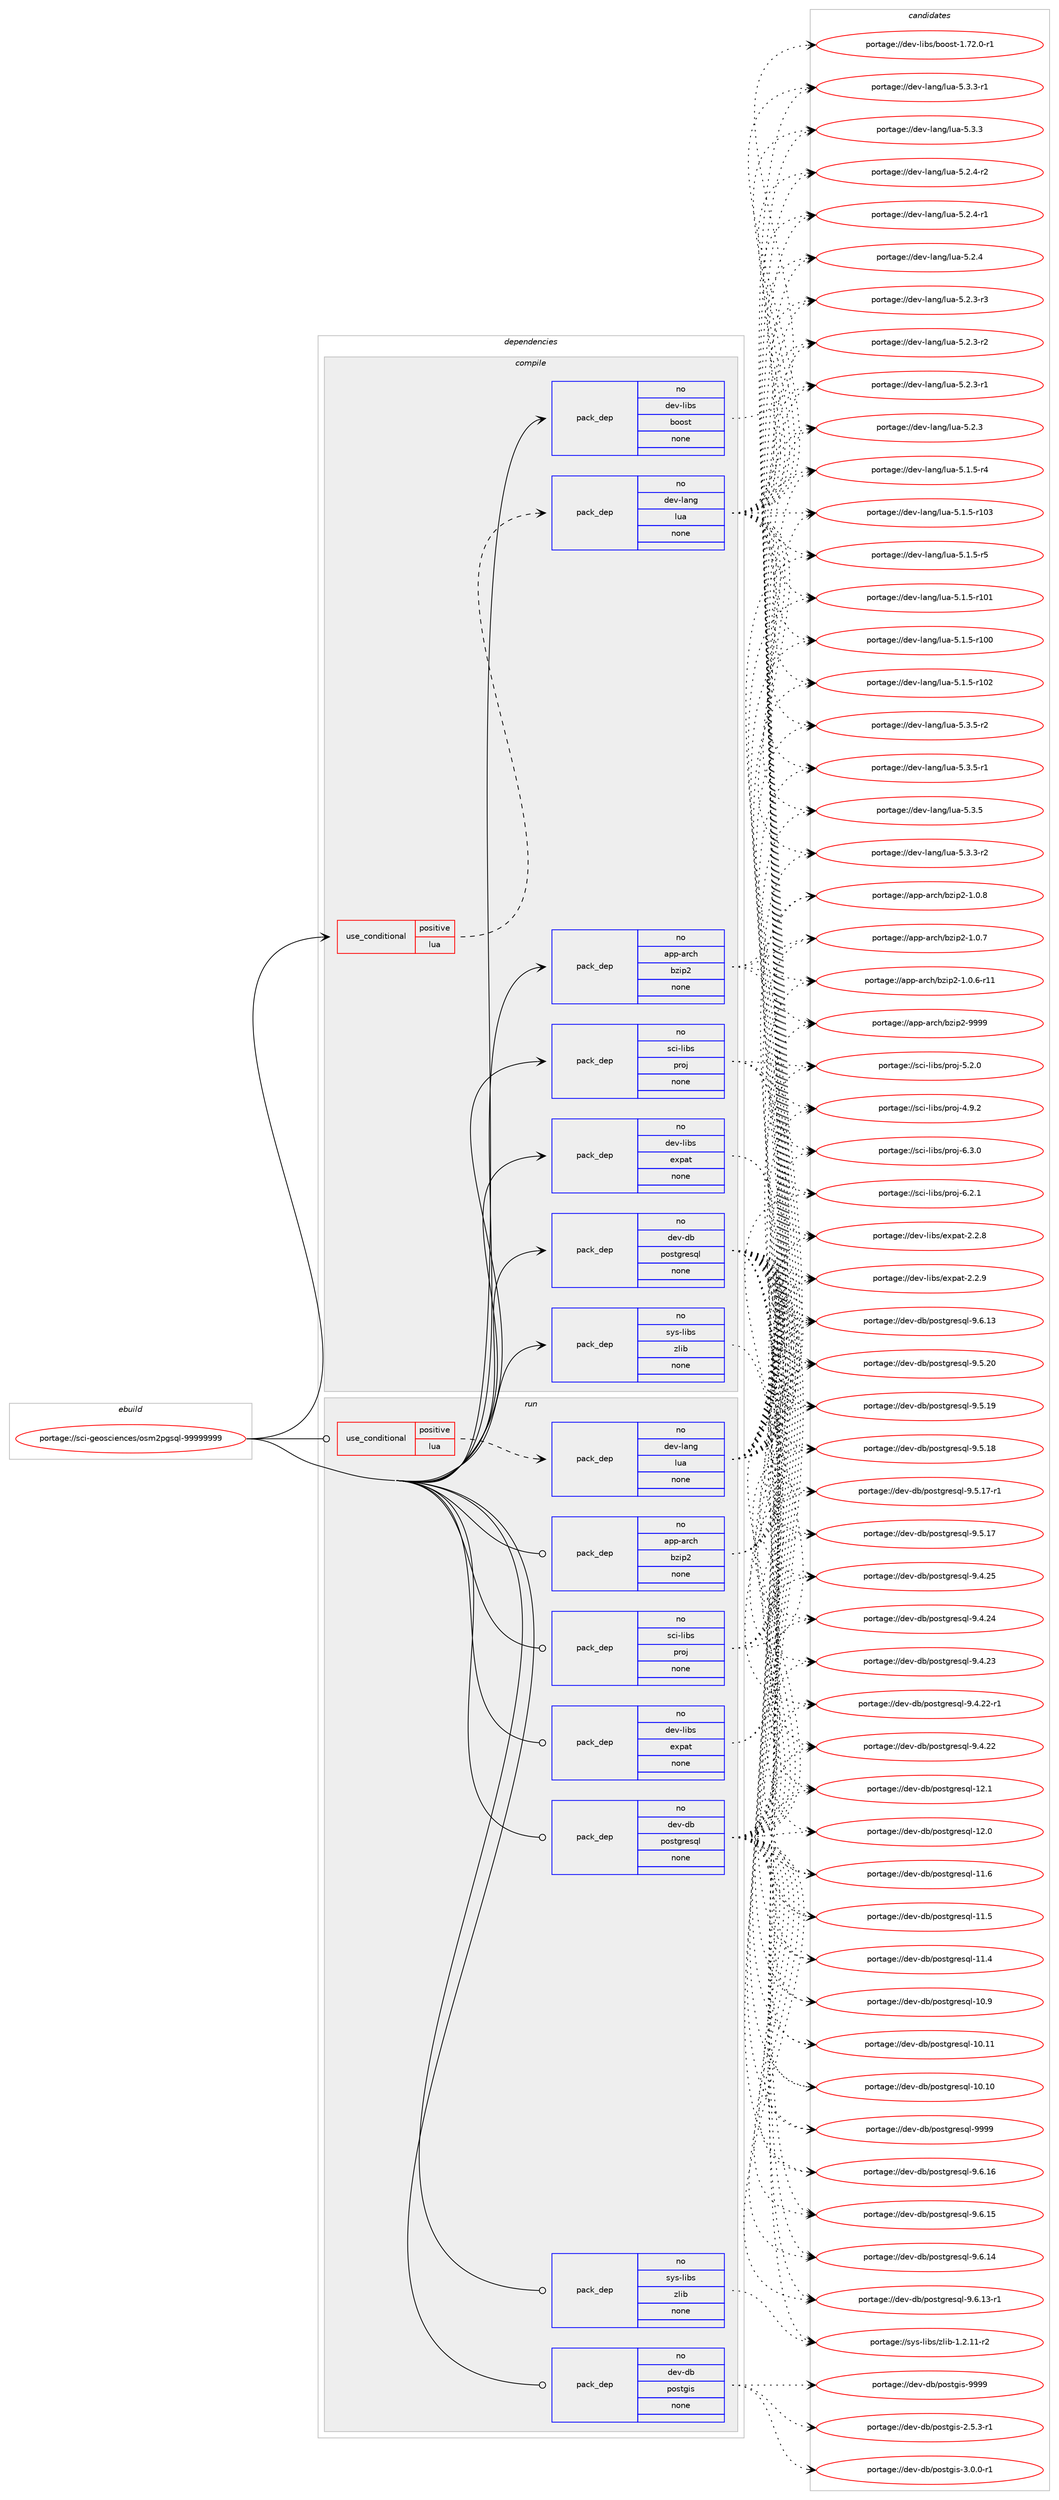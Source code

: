 digraph prolog {

# *************
# Graph options
# *************

newrank=true;
concentrate=true;
compound=true;
graph [rankdir=LR,fontname=Helvetica,fontsize=10,ranksep=1.5];#, ranksep=2.5, nodesep=0.2];
edge  [arrowhead=vee];
node  [fontname=Helvetica,fontsize=10];

# **********
# The ebuild
# **********

subgraph cluster_leftcol {
color=gray;
rank=same;
label=<<i>ebuild</i>>;
id [label="portage://sci-geosciences/osm2pgsql-99999999", color=red, width=4, href="../sci-geosciences/osm2pgsql-99999999.svg"];
}

# ****************
# The dependencies
# ****************

subgraph cluster_midcol {
color=gray;
label=<<i>dependencies</i>>;
subgraph cluster_compile {
fillcolor="#eeeeee";
style=filled;
label=<<i>compile</i>>;
subgraph cond18775 {
dependency92088 [label=<<TABLE BORDER="0" CELLBORDER="1" CELLSPACING="0" CELLPADDING="4"><TR><TD ROWSPAN="3" CELLPADDING="10">use_conditional</TD></TR><TR><TD>positive</TD></TR><TR><TD>lua</TD></TR></TABLE>>, shape=none, color=red];
subgraph pack71744 {
dependency92089 [label=<<TABLE BORDER="0" CELLBORDER="1" CELLSPACING="0" CELLPADDING="4" WIDTH="220"><TR><TD ROWSPAN="6" CELLPADDING="30">pack_dep</TD></TR><TR><TD WIDTH="110">no</TD></TR><TR><TD>dev-lang</TD></TR><TR><TD>lua</TD></TR><TR><TD>none</TD></TR><TR><TD></TD></TR></TABLE>>, shape=none, color=blue];
}
dependency92088:e -> dependency92089:w [weight=20,style="dashed",arrowhead="vee"];
}
id:e -> dependency92088:w [weight=20,style="solid",arrowhead="vee"];
subgraph pack71745 {
dependency92090 [label=<<TABLE BORDER="0" CELLBORDER="1" CELLSPACING="0" CELLPADDING="4" WIDTH="220"><TR><TD ROWSPAN="6" CELLPADDING="30">pack_dep</TD></TR><TR><TD WIDTH="110">no</TD></TR><TR><TD>app-arch</TD></TR><TR><TD>bzip2</TD></TR><TR><TD>none</TD></TR><TR><TD></TD></TR></TABLE>>, shape=none, color=blue];
}
id:e -> dependency92090:w [weight=20,style="solid",arrowhead="vee"];
subgraph pack71746 {
dependency92091 [label=<<TABLE BORDER="0" CELLBORDER="1" CELLSPACING="0" CELLPADDING="4" WIDTH="220"><TR><TD ROWSPAN="6" CELLPADDING="30">pack_dep</TD></TR><TR><TD WIDTH="110">no</TD></TR><TR><TD>dev-db</TD></TR><TR><TD>postgresql</TD></TR><TR><TD>none</TD></TR><TR><TD></TD></TR></TABLE>>, shape=none, color=blue];
}
id:e -> dependency92091:w [weight=20,style="solid",arrowhead="vee"];
subgraph pack71747 {
dependency92092 [label=<<TABLE BORDER="0" CELLBORDER="1" CELLSPACING="0" CELLPADDING="4" WIDTH="220"><TR><TD ROWSPAN="6" CELLPADDING="30">pack_dep</TD></TR><TR><TD WIDTH="110">no</TD></TR><TR><TD>dev-libs</TD></TR><TR><TD>boost</TD></TR><TR><TD>none</TD></TR><TR><TD></TD></TR></TABLE>>, shape=none, color=blue];
}
id:e -> dependency92092:w [weight=20,style="solid",arrowhead="vee"];
subgraph pack71748 {
dependency92093 [label=<<TABLE BORDER="0" CELLBORDER="1" CELLSPACING="0" CELLPADDING="4" WIDTH="220"><TR><TD ROWSPAN="6" CELLPADDING="30">pack_dep</TD></TR><TR><TD WIDTH="110">no</TD></TR><TR><TD>dev-libs</TD></TR><TR><TD>expat</TD></TR><TR><TD>none</TD></TR><TR><TD></TD></TR></TABLE>>, shape=none, color=blue];
}
id:e -> dependency92093:w [weight=20,style="solid",arrowhead="vee"];
subgraph pack71749 {
dependency92094 [label=<<TABLE BORDER="0" CELLBORDER="1" CELLSPACING="0" CELLPADDING="4" WIDTH="220"><TR><TD ROWSPAN="6" CELLPADDING="30">pack_dep</TD></TR><TR><TD WIDTH="110">no</TD></TR><TR><TD>sci-libs</TD></TR><TR><TD>proj</TD></TR><TR><TD>none</TD></TR><TR><TD></TD></TR></TABLE>>, shape=none, color=blue];
}
id:e -> dependency92094:w [weight=20,style="solid",arrowhead="vee"];
subgraph pack71750 {
dependency92095 [label=<<TABLE BORDER="0" CELLBORDER="1" CELLSPACING="0" CELLPADDING="4" WIDTH="220"><TR><TD ROWSPAN="6" CELLPADDING="30">pack_dep</TD></TR><TR><TD WIDTH="110">no</TD></TR><TR><TD>sys-libs</TD></TR><TR><TD>zlib</TD></TR><TR><TD>none</TD></TR><TR><TD></TD></TR></TABLE>>, shape=none, color=blue];
}
id:e -> dependency92095:w [weight=20,style="solid",arrowhead="vee"];
}
subgraph cluster_compileandrun {
fillcolor="#eeeeee";
style=filled;
label=<<i>compile and run</i>>;
}
subgraph cluster_run {
fillcolor="#eeeeee";
style=filled;
label=<<i>run</i>>;
subgraph cond18776 {
dependency92096 [label=<<TABLE BORDER="0" CELLBORDER="1" CELLSPACING="0" CELLPADDING="4"><TR><TD ROWSPAN="3" CELLPADDING="10">use_conditional</TD></TR><TR><TD>positive</TD></TR><TR><TD>lua</TD></TR></TABLE>>, shape=none, color=red];
subgraph pack71751 {
dependency92097 [label=<<TABLE BORDER="0" CELLBORDER="1" CELLSPACING="0" CELLPADDING="4" WIDTH="220"><TR><TD ROWSPAN="6" CELLPADDING="30">pack_dep</TD></TR><TR><TD WIDTH="110">no</TD></TR><TR><TD>dev-lang</TD></TR><TR><TD>lua</TD></TR><TR><TD>none</TD></TR><TR><TD></TD></TR></TABLE>>, shape=none, color=blue];
}
dependency92096:e -> dependency92097:w [weight=20,style="dashed",arrowhead="vee"];
}
id:e -> dependency92096:w [weight=20,style="solid",arrowhead="odot"];
subgraph pack71752 {
dependency92098 [label=<<TABLE BORDER="0" CELLBORDER="1" CELLSPACING="0" CELLPADDING="4" WIDTH="220"><TR><TD ROWSPAN="6" CELLPADDING="30">pack_dep</TD></TR><TR><TD WIDTH="110">no</TD></TR><TR><TD>app-arch</TD></TR><TR><TD>bzip2</TD></TR><TR><TD>none</TD></TR><TR><TD></TD></TR></TABLE>>, shape=none, color=blue];
}
id:e -> dependency92098:w [weight=20,style="solid",arrowhead="odot"];
subgraph pack71753 {
dependency92099 [label=<<TABLE BORDER="0" CELLBORDER="1" CELLSPACING="0" CELLPADDING="4" WIDTH="220"><TR><TD ROWSPAN="6" CELLPADDING="30">pack_dep</TD></TR><TR><TD WIDTH="110">no</TD></TR><TR><TD>dev-db</TD></TR><TR><TD>postgis</TD></TR><TR><TD>none</TD></TR><TR><TD></TD></TR></TABLE>>, shape=none, color=blue];
}
id:e -> dependency92099:w [weight=20,style="solid",arrowhead="odot"];
subgraph pack71754 {
dependency92100 [label=<<TABLE BORDER="0" CELLBORDER="1" CELLSPACING="0" CELLPADDING="4" WIDTH="220"><TR><TD ROWSPAN="6" CELLPADDING="30">pack_dep</TD></TR><TR><TD WIDTH="110">no</TD></TR><TR><TD>dev-db</TD></TR><TR><TD>postgresql</TD></TR><TR><TD>none</TD></TR><TR><TD></TD></TR></TABLE>>, shape=none, color=blue];
}
id:e -> dependency92100:w [weight=20,style="solid",arrowhead="odot"];
subgraph pack71755 {
dependency92101 [label=<<TABLE BORDER="0" CELLBORDER="1" CELLSPACING="0" CELLPADDING="4" WIDTH="220"><TR><TD ROWSPAN="6" CELLPADDING="30">pack_dep</TD></TR><TR><TD WIDTH="110">no</TD></TR><TR><TD>dev-libs</TD></TR><TR><TD>expat</TD></TR><TR><TD>none</TD></TR><TR><TD></TD></TR></TABLE>>, shape=none, color=blue];
}
id:e -> dependency92101:w [weight=20,style="solid",arrowhead="odot"];
subgraph pack71756 {
dependency92102 [label=<<TABLE BORDER="0" CELLBORDER="1" CELLSPACING="0" CELLPADDING="4" WIDTH="220"><TR><TD ROWSPAN="6" CELLPADDING="30">pack_dep</TD></TR><TR><TD WIDTH="110">no</TD></TR><TR><TD>sci-libs</TD></TR><TR><TD>proj</TD></TR><TR><TD>none</TD></TR><TR><TD></TD></TR></TABLE>>, shape=none, color=blue];
}
id:e -> dependency92102:w [weight=20,style="solid",arrowhead="odot"];
subgraph pack71757 {
dependency92103 [label=<<TABLE BORDER="0" CELLBORDER="1" CELLSPACING="0" CELLPADDING="4" WIDTH="220"><TR><TD ROWSPAN="6" CELLPADDING="30">pack_dep</TD></TR><TR><TD WIDTH="110">no</TD></TR><TR><TD>sys-libs</TD></TR><TR><TD>zlib</TD></TR><TR><TD>none</TD></TR><TR><TD></TD></TR></TABLE>>, shape=none, color=blue];
}
id:e -> dependency92103:w [weight=20,style="solid",arrowhead="odot"];
}
}

# **************
# The candidates
# **************

subgraph cluster_choices {
rank=same;
color=gray;
label=<<i>candidates</i>>;

subgraph choice71744 {
color=black;
nodesep=1;
choice100101118451089711010347108117974553465146534511450 [label="portage://dev-lang/lua-5.3.5-r2", color=red, width=4,href="../dev-lang/lua-5.3.5-r2.svg"];
choice100101118451089711010347108117974553465146534511449 [label="portage://dev-lang/lua-5.3.5-r1", color=red, width=4,href="../dev-lang/lua-5.3.5-r1.svg"];
choice10010111845108971101034710811797455346514653 [label="portage://dev-lang/lua-5.3.5", color=red, width=4,href="../dev-lang/lua-5.3.5.svg"];
choice100101118451089711010347108117974553465146514511450 [label="portage://dev-lang/lua-5.3.3-r2", color=red, width=4,href="../dev-lang/lua-5.3.3-r2.svg"];
choice100101118451089711010347108117974553465146514511449 [label="portage://dev-lang/lua-5.3.3-r1", color=red, width=4,href="../dev-lang/lua-5.3.3-r1.svg"];
choice10010111845108971101034710811797455346514651 [label="portage://dev-lang/lua-5.3.3", color=red, width=4,href="../dev-lang/lua-5.3.3.svg"];
choice100101118451089711010347108117974553465046524511450 [label="portage://dev-lang/lua-5.2.4-r2", color=red, width=4,href="../dev-lang/lua-5.2.4-r2.svg"];
choice100101118451089711010347108117974553465046524511449 [label="portage://dev-lang/lua-5.2.4-r1", color=red, width=4,href="../dev-lang/lua-5.2.4-r1.svg"];
choice10010111845108971101034710811797455346504652 [label="portage://dev-lang/lua-5.2.4", color=red, width=4,href="../dev-lang/lua-5.2.4.svg"];
choice100101118451089711010347108117974553465046514511451 [label="portage://dev-lang/lua-5.2.3-r3", color=red, width=4,href="../dev-lang/lua-5.2.3-r3.svg"];
choice100101118451089711010347108117974553465046514511450 [label="portage://dev-lang/lua-5.2.3-r2", color=red, width=4,href="../dev-lang/lua-5.2.3-r2.svg"];
choice100101118451089711010347108117974553465046514511449 [label="portage://dev-lang/lua-5.2.3-r1", color=red, width=4,href="../dev-lang/lua-5.2.3-r1.svg"];
choice10010111845108971101034710811797455346504651 [label="portage://dev-lang/lua-5.2.3", color=red, width=4,href="../dev-lang/lua-5.2.3.svg"];
choice100101118451089711010347108117974553464946534511453 [label="portage://dev-lang/lua-5.1.5-r5", color=red, width=4,href="../dev-lang/lua-5.1.5-r5.svg"];
choice100101118451089711010347108117974553464946534511452 [label="portage://dev-lang/lua-5.1.5-r4", color=red, width=4,href="../dev-lang/lua-5.1.5-r4.svg"];
choice1001011184510897110103471081179745534649465345114494851 [label="portage://dev-lang/lua-5.1.5-r103", color=red, width=4,href="../dev-lang/lua-5.1.5-r103.svg"];
choice1001011184510897110103471081179745534649465345114494850 [label="portage://dev-lang/lua-5.1.5-r102", color=red, width=4,href="../dev-lang/lua-5.1.5-r102.svg"];
choice1001011184510897110103471081179745534649465345114494849 [label="portage://dev-lang/lua-5.1.5-r101", color=red, width=4,href="../dev-lang/lua-5.1.5-r101.svg"];
choice1001011184510897110103471081179745534649465345114494848 [label="portage://dev-lang/lua-5.1.5-r100", color=red, width=4,href="../dev-lang/lua-5.1.5-r100.svg"];
dependency92089:e -> choice100101118451089711010347108117974553465146534511450:w [style=dotted,weight="100"];
dependency92089:e -> choice100101118451089711010347108117974553465146534511449:w [style=dotted,weight="100"];
dependency92089:e -> choice10010111845108971101034710811797455346514653:w [style=dotted,weight="100"];
dependency92089:e -> choice100101118451089711010347108117974553465146514511450:w [style=dotted,weight="100"];
dependency92089:e -> choice100101118451089711010347108117974553465146514511449:w [style=dotted,weight="100"];
dependency92089:e -> choice10010111845108971101034710811797455346514651:w [style=dotted,weight="100"];
dependency92089:e -> choice100101118451089711010347108117974553465046524511450:w [style=dotted,weight="100"];
dependency92089:e -> choice100101118451089711010347108117974553465046524511449:w [style=dotted,weight="100"];
dependency92089:e -> choice10010111845108971101034710811797455346504652:w [style=dotted,weight="100"];
dependency92089:e -> choice100101118451089711010347108117974553465046514511451:w [style=dotted,weight="100"];
dependency92089:e -> choice100101118451089711010347108117974553465046514511450:w [style=dotted,weight="100"];
dependency92089:e -> choice100101118451089711010347108117974553465046514511449:w [style=dotted,weight="100"];
dependency92089:e -> choice10010111845108971101034710811797455346504651:w [style=dotted,weight="100"];
dependency92089:e -> choice100101118451089711010347108117974553464946534511453:w [style=dotted,weight="100"];
dependency92089:e -> choice100101118451089711010347108117974553464946534511452:w [style=dotted,weight="100"];
dependency92089:e -> choice1001011184510897110103471081179745534649465345114494851:w [style=dotted,weight="100"];
dependency92089:e -> choice1001011184510897110103471081179745534649465345114494850:w [style=dotted,weight="100"];
dependency92089:e -> choice1001011184510897110103471081179745534649465345114494849:w [style=dotted,weight="100"];
dependency92089:e -> choice1001011184510897110103471081179745534649465345114494848:w [style=dotted,weight="100"];
}
subgraph choice71745 {
color=black;
nodesep=1;
choice971121124597114991044798122105112504557575757 [label="portage://app-arch/bzip2-9999", color=red, width=4,href="../app-arch/bzip2-9999.svg"];
choice97112112459711499104479812210511250454946484656 [label="portage://app-arch/bzip2-1.0.8", color=red, width=4,href="../app-arch/bzip2-1.0.8.svg"];
choice97112112459711499104479812210511250454946484655 [label="portage://app-arch/bzip2-1.0.7", color=red, width=4,href="../app-arch/bzip2-1.0.7.svg"];
choice97112112459711499104479812210511250454946484654451144949 [label="portage://app-arch/bzip2-1.0.6-r11", color=red, width=4,href="../app-arch/bzip2-1.0.6-r11.svg"];
dependency92090:e -> choice971121124597114991044798122105112504557575757:w [style=dotted,weight="100"];
dependency92090:e -> choice97112112459711499104479812210511250454946484656:w [style=dotted,weight="100"];
dependency92090:e -> choice97112112459711499104479812210511250454946484655:w [style=dotted,weight="100"];
dependency92090:e -> choice97112112459711499104479812210511250454946484654451144949:w [style=dotted,weight="100"];
}
subgraph choice71746 {
color=black;
nodesep=1;
choice1001011184510098471121111151161031141011151131084557575757 [label="portage://dev-db/postgresql-9999", color=red, width=4,href="../dev-db/postgresql-9999.svg"];
choice10010111845100984711211111511610311410111511310845574654464954 [label="portage://dev-db/postgresql-9.6.16", color=red, width=4,href="../dev-db/postgresql-9.6.16.svg"];
choice10010111845100984711211111511610311410111511310845574654464953 [label="portage://dev-db/postgresql-9.6.15", color=red, width=4,href="../dev-db/postgresql-9.6.15.svg"];
choice10010111845100984711211111511610311410111511310845574654464952 [label="portage://dev-db/postgresql-9.6.14", color=red, width=4,href="../dev-db/postgresql-9.6.14.svg"];
choice100101118451009847112111115116103114101115113108455746544649514511449 [label="portage://dev-db/postgresql-9.6.13-r1", color=red, width=4,href="../dev-db/postgresql-9.6.13-r1.svg"];
choice10010111845100984711211111511610311410111511310845574654464951 [label="portage://dev-db/postgresql-9.6.13", color=red, width=4,href="../dev-db/postgresql-9.6.13.svg"];
choice10010111845100984711211111511610311410111511310845574653465048 [label="portage://dev-db/postgresql-9.5.20", color=red, width=4,href="../dev-db/postgresql-9.5.20.svg"];
choice10010111845100984711211111511610311410111511310845574653464957 [label="portage://dev-db/postgresql-9.5.19", color=red, width=4,href="../dev-db/postgresql-9.5.19.svg"];
choice10010111845100984711211111511610311410111511310845574653464956 [label="portage://dev-db/postgresql-9.5.18", color=red, width=4,href="../dev-db/postgresql-9.5.18.svg"];
choice100101118451009847112111115116103114101115113108455746534649554511449 [label="portage://dev-db/postgresql-9.5.17-r1", color=red, width=4,href="../dev-db/postgresql-9.5.17-r1.svg"];
choice10010111845100984711211111511610311410111511310845574653464955 [label="portage://dev-db/postgresql-9.5.17", color=red, width=4,href="../dev-db/postgresql-9.5.17.svg"];
choice10010111845100984711211111511610311410111511310845574652465053 [label="portage://dev-db/postgresql-9.4.25", color=red, width=4,href="../dev-db/postgresql-9.4.25.svg"];
choice10010111845100984711211111511610311410111511310845574652465052 [label="portage://dev-db/postgresql-9.4.24", color=red, width=4,href="../dev-db/postgresql-9.4.24.svg"];
choice10010111845100984711211111511610311410111511310845574652465051 [label="portage://dev-db/postgresql-9.4.23", color=red, width=4,href="../dev-db/postgresql-9.4.23.svg"];
choice100101118451009847112111115116103114101115113108455746524650504511449 [label="portage://dev-db/postgresql-9.4.22-r1", color=red, width=4,href="../dev-db/postgresql-9.4.22-r1.svg"];
choice10010111845100984711211111511610311410111511310845574652465050 [label="portage://dev-db/postgresql-9.4.22", color=red, width=4,href="../dev-db/postgresql-9.4.22.svg"];
choice1001011184510098471121111151161031141011151131084549504649 [label="portage://dev-db/postgresql-12.1", color=red, width=4,href="../dev-db/postgresql-12.1.svg"];
choice1001011184510098471121111151161031141011151131084549504648 [label="portage://dev-db/postgresql-12.0", color=red, width=4,href="../dev-db/postgresql-12.0.svg"];
choice1001011184510098471121111151161031141011151131084549494654 [label="portage://dev-db/postgresql-11.6", color=red, width=4,href="../dev-db/postgresql-11.6.svg"];
choice1001011184510098471121111151161031141011151131084549494653 [label="portage://dev-db/postgresql-11.5", color=red, width=4,href="../dev-db/postgresql-11.5.svg"];
choice1001011184510098471121111151161031141011151131084549494652 [label="portage://dev-db/postgresql-11.4", color=red, width=4,href="../dev-db/postgresql-11.4.svg"];
choice1001011184510098471121111151161031141011151131084549484657 [label="portage://dev-db/postgresql-10.9", color=red, width=4,href="../dev-db/postgresql-10.9.svg"];
choice100101118451009847112111115116103114101115113108454948464949 [label="portage://dev-db/postgresql-10.11", color=red, width=4,href="../dev-db/postgresql-10.11.svg"];
choice100101118451009847112111115116103114101115113108454948464948 [label="portage://dev-db/postgresql-10.10", color=red, width=4,href="../dev-db/postgresql-10.10.svg"];
dependency92091:e -> choice1001011184510098471121111151161031141011151131084557575757:w [style=dotted,weight="100"];
dependency92091:e -> choice10010111845100984711211111511610311410111511310845574654464954:w [style=dotted,weight="100"];
dependency92091:e -> choice10010111845100984711211111511610311410111511310845574654464953:w [style=dotted,weight="100"];
dependency92091:e -> choice10010111845100984711211111511610311410111511310845574654464952:w [style=dotted,weight="100"];
dependency92091:e -> choice100101118451009847112111115116103114101115113108455746544649514511449:w [style=dotted,weight="100"];
dependency92091:e -> choice10010111845100984711211111511610311410111511310845574654464951:w [style=dotted,weight="100"];
dependency92091:e -> choice10010111845100984711211111511610311410111511310845574653465048:w [style=dotted,weight="100"];
dependency92091:e -> choice10010111845100984711211111511610311410111511310845574653464957:w [style=dotted,weight="100"];
dependency92091:e -> choice10010111845100984711211111511610311410111511310845574653464956:w [style=dotted,weight="100"];
dependency92091:e -> choice100101118451009847112111115116103114101115113108455746534649554511449:w [style=dotted,weight="100"];
dependency92091:e -> choice10010111845100984711211111511610311410111511310845574653464955:w [style=dotted,weight="100"];
dependency92091:e -> choice10010111845100984711211111511610311410111511310845574652465053:w [style=dotted,weight="100"];
dependency92091:e -> choice10010111845100984711211111511610311410111511310845574652465052:w [style=dotted,weight="100"];
dependency92091:e -> choice10010111845100984711211111511610311410111511310845574652465051:w [style=dotted,weight="100"];
dependency92091:e -> choice100101118451009847112111115116103114101115113108455746524650504511449:w [style=dotted,weight="100"];
dependency92091:e -> choice10010111845100984711211111511610311410111511310845574652465050:w [style=dotted,weight="100"];
dependency92091:e -> choice1001011184510098471121111151161031141011151131084549504649:w [style=dotted,weight="100"];
dependency92091:e -> choice1001011184510098471121111151161031141011151131084549504648:w [style=dotted,weight="100"];
dependency92091:e -> choice1001011184510098471121111151161031141011151131084549494654:w [style=dotted,weight="100"];
dependency92091:e -> choice1001011184510098471121111151161031141011151131084549494653:w [style=dotted,weight="100"];
dependency92091:e -> choice1001011184510098471121111151161031141011151131084549494652:w [style=dotted,weight="100"];
dependency92091:e -> choice1001011184510098471121111151161031141011151131084549484657:w [style=dotted,weight="100"];
dependency92091:e -> choice100101118451009847112111115116103114101115113108454948464949:w [style=dotted,weight="100"];
dependency92091:e -> choice100101118451009847112111115116103114101115113108454948464948:w [style=dotted,weight="100"];
}
subgraph choice71747 {
color=black;
nodesep=1;
choice10010111845108105981154798111111115116454946555046484511449 [label="portage://dev-libs/boost-1.72.0-r1", color=red, width=4,href="../dev-libs/boost-1.72.0-r1.svg"];
dependency92092:e -> choice10010111845108105981154798111111115116454946555046484511449:w [style=dotted,weight="100"];
}
subgraph choice71748 {
color=black;
nodesep=1;
choice10010111845108105981154710112011297116455046504657 [label="portage://dev-libs/expat-2.2.9", color=red, width=4,href="../dev-libs/expat-2.2.9.svg"];
choice10010111845108105981154710112011297116455046504656 [label="portage://dev-libs/expat-2.2.8", color=red, width=4,href="../dev-libs/expat-2.2.8.svg"];
dependency92093:e -> choice10010111845108105981154710112011297116455046504657:w [style=dotted,weight="100"];
dependency92093:e -> choice10010111845108105981154710112011297116455046504656:w [style=dotted,weight="100"];
}
subgraph choice71749 {
color=black;
nodesep=1;
choice11599105451081059811547112114111106455446514648 [label="portage://sci-libs/proj-6.3.0", color=red, width=4,href="../sci-libs/proj-6.3.0.svg"];
choice11599105451081059811547112114111106455446504649 [label="portage://sci-libs/proj-6.2.1", color=red, width=4,href="../sci-libs/proj-6.2.1.svg"];
choice11599105451081059811547112114111106455346504648 [label="portage://sci-libs/proj-5.2.0", color=red, width=4,href="../sci-libs/proj-5.2.0.svg"];
choice11599105451081059811547112114111106455246574650 [label="portage://sci-libs/proj-4.9.2", color=red, width=4,href="../sci-libs/proj-4.9.2.svg"];
dependency92094:e -> choice11599105451081059811547112114111106455446514648:w [style=dotted,weight="100"];
dependency92094:e -> choice11599105451081059811547112114111106455446504649:w [style=dotted,weight="100"];
dependency92094:e -> choice11599105451081059811547112114111106455346504648:w [style=dotted,weight="100"];
dependency92094:e -> choice11599105451081059811547112114111106455246574650:w [style=dotted,weight="100"];
}
subgraph choice71750 {
color=black;
nodesep=1;
choice11512111545108105981154712210810598454946504649494511450 [label="portage://sys-libs/zlib-1.2.11-r2", color=red, width=4,href="../sys-libs/zlib-1.2.11-r2.svg"];
dependency92095:e -> choice11512111545108105981154712210810598454946504649494511450:w [style=dotted,weight="100"];
}
subgraph choice71751 {
color=black;
nodesep=1;
choice100101118451089711010347108117974553465146534511450 [label="portage://dev-lang/lua-5.3.5-r2", color=red, width=4,href="../dev-lang/lua-5.3.5-r2.svg"];
choice100101118451089711010347108117974553465146534511449 [label="portage://dev-lang/lua-5.3.5-r1", color=red, width=4,href="../dev-lang/lua-5.3.5-r1.svg"];
choice10010111845108971101034710811797455346514653 [label="portage://dev-lang/lua-5.3.5", color=red, width=4,href="../dev-lang/lua-5.3.5.svg"];
choice100101118451089711010347108117974553465146514511450 [label="portage://dev-lang/lua-5.3.3-r2", color=red, width=4,href="../dev-lang/lua-5.3.3-r2.svg"];
choice100101118451089711010347108117974553465146514511449 [label="portage://dev-lang/lua-5.3.3-r1", color=red, width=4,href="../dev-lang/lua-5.3.3-r1.svg"];
choice10010111845108971101034710811797455346514651 [label="portage://dev-lang/lua-5.3.3", color=red, width=4,href="../dev-lang/lua-5.3.3.svg"];
choice100101118451089711010347108117974553465046524511450 [label="portage://dev-lang/lua-5.2.4-r2", color=red, width=4,href="../dev-lang/lua-5.2.4-r2.svg"];
choice100101118451089711010347108117974553465046524511449 [label="portage://dev-lang/lua-5.2.4-r1", color=red, width=4,href="../dev-lang/lua-5.2.4-r1.svg"];
choice10010111845108971101034710811797455346504652 [label="portage://dev-lang/lua-5.2.4", color=red, width=4,href="../dev-lang/lua-5.2.4.svg"];
choice100101118451089711010347108117974553465046514511451 [label="portage://dev-lang/lua-5.2.3-r3", color=red, width=4,href="../dev-lang/lua-5.2.3-r3.svg"];
choice100101118451089711010347108117974553465046514511450 [label="portage://dev-lang/lua-5.2.3-r2", color=red, width=4,href="../dev-lang/lua-5.2.3-r2.svg"];
choice100101118451089711010347108117974553465046514511449 [label="portage://dev-lang/lua-5.2.3-r1", color=red, width=4,href="../dev-lang/lua-5.2.3-r1.svg"];
choice10010111845108971101034710811797455346504651 [label="portage://dev-lang/lua-5.2.3", color=red, width=4,href="../dev-lang/lua-5.2.3.svg"];
choice100101118451089711010347108117974553464946534511453 [label="portage://dev-lang/lua-5.1.5-r5", color=red, width=4,href="../dev-lang/lua-5.1.5-r5.svg"];
choice100101118451089711010347108117974553464946534511452 [label="portage://dev-lang/lua-5.1.5-r4", color=red, width=4,href="../dev-lang/lua-5.1.5-r4.svg"];
choice1001011184510897110103471081179745534649465345114494851 [label="portage://dev-lang/lua-5.1.5-r103", color=red, width=4,href="../dev-lang/lua-5.1.5-r103.svg"];
choice1001011184510897110103471081179745534649465345114494850 [label="portage://dev-lang/lua-5.1.5-r102", color=red, width=4,href="../dev-lang/lua-5.1.5-r102.svg"];
choice1001011184510897110103471081179745534649465345114494849 [label="portage://dev-lang/lua-5.1.5-r101", color=red, width=4,href="../dev-lang/lua-5.1.5-r101.svg"];
choice1001011184510897110103471081179745534649465345114494848 [label="portage://dev-lang/lua-5.1.5-r100", color=red, width=4,href="../dev-lang/lua-5.1.5-r100.svg"];
dependency92097:e -> choice100101118451089711010347108117974553465146534511450:w [style=dotted,weight="100"];
dependency92097:e -> choice100101118451089711010347108117974553465146534511449:w [style=dotted,weight="100"];
dependency92097:e -> choice10010111845108971101034710811797455346514653:w [style=dotted,weight="100"];
dependency92097:e -> choice100101118451089711010347108117974553465146514511450:w [style=dotted,weight="100"];
dependency92097:e -> choice100101118451089711010347108117974553465146514511449:w [style=dotted,weight="100"];
dependency92097:e -> choice10010111845108971101034710811797455346514651:w [style=dotted,weight="100"];
dependency92097:e -> choice100101118451089711010347108117974553465046524511450:w [style=dotted,weight="100"];
dependency92097:e -> choice100101118451089711010347108117974553465046524511449:w [style=dotted,weight="100"];
dependency92097:e -> choice10010111845108971101034710811797455346504652:w [style=dotted,weight="100"];
dependency92097:e -> choice100101118451089711010347108117974553465046514511451:w [style=dotted,weight="100"];
dependency92097:e -> choice100101118451089711010347108117974553465046514511450:w [style=dotted,weight="100"];
dependency92097:e -> choice100101118451089711010347108117974553465046514511449:w [style=dotted,weight="100"];
dependency92097:e -> choice10010111845108971101034710811797455346504651:w [style=dotted,weight="100"];
dependency92097:e -> choice100101118451089711010347108117974553464946534511453:w [style=dotted,weight="100"];
dependency92097:e -> choice100101118451089711010347108117974553464946534511452:w [style=dotted,weight="100"];
dependency92097:e -> choice1001011184510897110103471081179745534649465345114494851:w [style=dotted,weight="100"];
dependency92097:e -> choice1001011184510897110103471081179745534649465345114494850:w [style=dotted,weight="100"];
dependency92097:e -> choice1001011184510897110103471081179745534649465345114494849:w [style=dotted,weight="100"];
dependency92097:e -> choice1001011184510897110103471081179745534649465345114494848:w [style=dotted,weight="100"];
}
subgraph choice71752 {
color=black;
nodesep=1;
choice971121124597114991044798122105112504557575757 [label="portage://app-arch/bzip2-9999", color=red, width=4,href="../app-arch/bzip2-9999.svg"];
choice97112112459711499104479812210511250454946484656 [label="portage://app-arch/bzip2-1.0.8", color=red, width=4,href="../app-arch/bzip2-1.0.8.svg"];
choice97112112459711499104479812210511250454946484655 [label="portage://app-arch/bzip2-1.0.7", color=red, width=4,href="../app-arch/bzip2-1.0.7.svg"];
choice97112112459711499104479812210511250454946484654451144949 [label="portage://app-arch/bzip2-1.0.6-r11", color=red, width=4,href="../app-arch/bzip2-1.0.6-r11.svg"];
dependency92098:e -> choice971121124597114991044798122105112504557575757:w [style=dotted,weight="100"];
dependency92098:e -> choice97112112459711499104479812210511250454946484656:w [style=dotted,weight="100"];
dependency92098:e -> choice97112112459711499104479812210511250454946484655:w [style=dotted,weight="100"];
dependency92098:e -> choice97112112459711499104479812210511250454946484654451144949:w [style=dotted,weight="100"];
}
subgraph choice71753 {
color=black;
nodesep=1;
choice1001011184510098471121111151161031051154557575757 [label="portage://dev-db/postgis-9999", color=red, width=4,href="../dev-db/postgis-9999.svg"];
choice1001011184510098471121111151161031051154551464846484511449 [label="portage://dev-db/postgis-3.0.0-r1", color=red, width=4,href="../dev-db/postgis-3.0.0-r1.svg"];
choice1001011184510098471121111151161031051154550465346514511449 [label="portage://dev-db/postgis-2.5.3-r1", color=red, width=4,href="../dev-db/postgis-2.5.3-r1.svg"];
dependency92099:e -> choice1001011184510098471121111151161031051154557575757:w [style=dotted,weight="100"];
dependency92099:e -> choice1001011184510098471121111151161031051154551464846484511449:w [style=dotted,weight="100"];
dependency92099:e -> choice1001011184510098471121111151161031051154550465346514511449:w [style=dotted,weight="100"];
}
subgraph choice71754 {
color=black;
nodesep=1;
choice1001011184510098471121111151161031141011151131084557575757 [label="portage://dev-db/postgresql-9999", color=red, width=4,href="../dev-db/postgresql-9999.svg"];
choice10010111845100984711211111511610311410111511310845574654464954 [label="portage://dev-db/postgresql-9.6.16", color=red, width=4,href="../dev-db/postgresql-9.6.16.svg"];
choice10010111845100984711211111511610311410111511310845574654464953 [label="portage://dev-db/postgresql-9.6.15", color=red, width=4,href="../dev-db/postgresql-9.6.15.svg"];
choice10010111845100984711211111511610311410111511310845574654464952 [label="portage://dev-db/postgresql-9.6.14", color=red, width=4,href="../dev-db/postgresql-9.6.14.svg"];
choice100101118451009847112111115116103114101115113108455746544649514511449 [label="portage://dev-db/postgresql-9.6.13-r1", color=red, width=4,href="../dev-db/postgresql-9.6.13-r1.svg"];
choice10010111845100984711211111511610311410111511310845574654464951 [label="portage://dev-db/postgresql-9.6.13", color=red, width=4,href="../dev-db/postgresql-9.6.13.svg"];
choice10010111845100984711211111511610311410111511310845574653465048 [label="portage://dev-db/postgresql-9.5.20", color=red, width=4,href="../dev-db/postgresql-9.5.20.svg"];
choice10010111845100984711211111511610311410111511310845574653464957 [label="portage://dev-db/postgresql-9.5.19", color=red, width=4,href="../dev-db/postgresql-9.5.19.svg"];
choice10010111845100984711211111511610311410111511310845574653464956 [label="portage://dev-db/postgresql-9.5.18", color=red, width=4,href="../dev-db/postgresql-9.5.18.svg"];
choice100101118451009847112111115116103114101115113108455746534649554511449 [label="portage://dev-db/postgresql-9.5.17-r1", color=red, width=4,href="../dev-db/postgresql-9.5.17-r1.svg"];
choice10010111845100984711211111511610311410111511310845574653464955 [label="portage://dev-db/postgresql-9.5.17", color=red, width=4,href="../dev-db/postgresql-9.5.17.svg"];
choice10010111845100984711211111511610311410111511310845574652465053 [label="portage://dev-db/postgresql-9.4.25", color=red, width=4,href="../dev-db/postgresql-9.4.25.svg"];
choice10010111845100984711211111511610311410111511310845574652465052 [label="portage://dev-db/postgresql-9.4.24", color=red, width=4,href="../dev-db/postgresql-9.4.24.svg"];
choice10010111845100984711211111511610311410111511310845574652465051 [label="portage://dev-db/postgresql-9.4.23", color=red, width=4,href="../dev-db/postgresql-9.4.23.svg"];
choice100101118451009847112111115116103114101115113108455746524650504511449 [label="portage://dev-db/postgresql-9.4.22-r1", color=red, width=4,href="../dev-db/postgresql-9.4.22-r1.svg"];
choice10010111845100984711211111511610311410111511310845574652465050 [label="portage://dev-db/postgresql-9.4.22", color=red, width=4,href="../dev-db/postgresql-9.4.22.svg"];
choice1001011184510098471121111151161031141011151131084549504649 [label="portage://dev-db/postgresql-12.1", color=red, width=4,href="../dev-db/postgresql-12.1.svg"];
choice1001011184510098471121111151161031141011151131084549504648 [label="portage://dev-db/postgresql-12.0", color=red, width=4,href="../dev-db/postgresql-12.0.svg"];
choice1001011184510098471121111151161031141011151131084549494654 [label="portage://dev-db/postgresql-11.6", color=red, width=4,href="../dev-db/postgresql-11.6.svg"];
choice1001011184510098471121111151161031141011151131084549494653 [label="portage://dev-db/postgresql-11.5", color=red, width=4,href="../dev-db/postgresql-11.5.svg"];
choice1001011184510098471121111151161031141011151131084549494652 [label="portage://dev-db/postgresql-11.4", color=red, width=4,href="../dev-db/postgresql-11.4.svg"];
choice1001011184510098471121111151161031141011151131084549484657 [label="portage://dev-db/postgresql-10.9", color=red, width=4,href="../dev-db/postgresql-10.9.svg"];
choice100101118451009847112111115116103114101115113108454948464949 [label="portage://dev-db/postgresql-10.11", color=red, width=4,href="../dev-db/postgresql-10.11.svg"];
choice100101118451009847112111115116103114101115113108454948464948 [label="portage://dev-db/postgresql-10.10", color=red, width=4,href="../dev-db/postgresql-10.10.svg"];
dependency92100:e -> choice1001011184510098471121111151161031141011151131084557575757:w [style=dotted,weight="100"];
dependency92100:e -> choice10010111845100984711211111511610311410111511310845574654464954:w [style=dotted,weight="100"];
dependency92100:e -> choice10010111845100984711211111511610311410111511310845574654464953:w [style=dotted,weight="100"];
dependency92100:e -> choice10010111845100984711211111511610311410111511310845574654464952:w [style=dotted,weight="100"];
dependency92100:e -> choice100101118451009847112111115116103114101115113108455746544649514511449:w [style=dotted,weight="100"];
dependency92100:e -> choice10010111845100984711211111511610311410111511310845574654464951:w [style=dotted,weight="100"];
dependency92100:e -> choice10010111845100984711211111511610311410111511310845574653465048:w [style=dotted,weight="100"];
dependency92100:e -> choice10010111845100984711211111511610311410111511310845574653464957:w [style=dotted,weight="100"];
dependency92100:e -> choice10010111845100984711211111511610311410111511310845574653464956:w [style=dotted,weight="100"];
dependency92100:e -> choice100101118451009847112111115116103114101115113108455746534649554511449:w [style=dotted,weight="100"];
dependency92100:e -> choice10010111845100984711211111511610311410111511310845574653464955:w [style=dotted,weight="100"];
dependency92100:e -> choice10010111845100984711211111511610311410111511310845574652465053:w [style=dotted,weight="100"];
dependency92100:e -> choice10010111845100984711211111511610311410111511310845574652465052:w [style=dotted,weight="100"];
dependency92100:e -> choice10010111845100984711211111511610311410111511310845574652465051:w [style=dotted,weight="100"];
dependency92100:e -> choice100101118451009847112111115116103114101115113108455746524650504511449:w [style=dotted,weight="100"];
dependency92100:e -> choice10010111845100984711211111511610311410111511310845574652465050:w [style=dotted,weight="100"];
dependency92100:e -> choice1001011184510098471121111151161031141011151131084549504649:w [style=dotted,weight="100"];
dependency92100:e -> choice1001011184510098471121111151161031141011151131084549504648:w [style=dotted,weight="100"];
dependency92100:e -> choice1001011184510098471121111151161031141011151131084549494654:w [style=dotted,weight="100"];
dependency92100:e -> choice1001011184510098471121111151161031141011151131084549494653:w [style=dotted,weight="100"];
dependency92100:e -> choice1001011184510098471121111151161031141011151131084549494652:w [style=dotted,weight="100"];
dependency92100:e -> choice1001011184510098471121111151161031141011151131084549484657:w [style=dotted,weight="100"];
dependency92100:e -> choice100101118451009847112111115116103114101115113108454948464949:w [style=dotted,weight="100"];
dependency92100:e -> choice100101118451009847112111115116103114101115113108454948464948:w [style=dotted,weight="100"];
}
subgraph choice71755 {
color=black;
nodesep=1;
choice10010111845108105981154710112011297116455046504657 [label="portage://dev-libs/expat-2.2.9", color=red, width=4,href="../dev-libs/expat-2.2.9.svg"];
choice10010111845108105981154710112011297116455046504656 [label="portage://dev-libs/expat-2.2.8", color=red, width=4,href="../dev-libs/expat-2.2.8.svg"];
dependency92101:e -> choice10010111845108105981154710112011297116455046504657:w [style=dotted,weight="100"];
dependency92101:e -> choice10010111845108105981154710112011297116455046504656:w [style=dotted,weight="100"];
}
subgraph choice71756 {
color=black;
nodesep=1;
choice11599105451081059811547112114111106455446514648 [label="portage://sci-libs/proj-6.3.0", color=red, width=4,href="../sci-libs/proj-6.3.0.svg"];
choice11599105451081059811547112114111106455446504649 [label="portage://sci-libs/proj-6.2.1", color=red, width=4,href="../sci-libs/proj-6.2.1.svg"];
choice11599105451081059811547112114111106455346504648 [label="portage://sci-libs/proj-5.2.0", color=red, width=4,href="../sci-libs/proj-5.2.0.svg"];
choice11599105451081059811547112114111106455246574650 [label="portage://sci-libs/proj-4.9.2", color=red, width=4,href="../sci-libs/proj-4.9.2.svg"];
dependency92102:e -> choice11599105451081059811547112114111106455446514648:w [style=dotted,weight="100"];
dependency92102:e -> choice11599105451081059811547112114111106455446504649:w [style=dotted,weight="100"];
dependency92102:e -> choice11599105451081059811547112114111106455346504648:w [style=dotted,weight="100"];
dependency92102:e -> choice11599105451081059811547112114111106455246574650:w [style=dotted,weight="100"];
}
subgraph choice71757 {
color=black;
nodesep=1;
choice11512111545108105981154712210810598454946504649494511450 [label="portage://sys-libs/zlib-1.2.11-r2", color=red, width=4,href="../sys-libs/zlib-1.2.11-r2.svg"];
dependency92103:e -> choice11512111545108105981154712210810598454946504649494511450:w [style=dotted,weight="100"];
}
}

}

